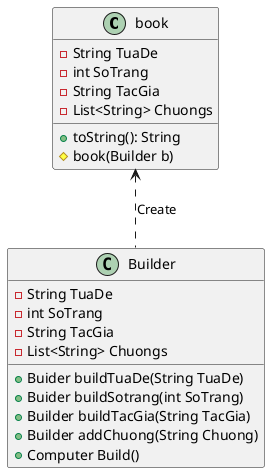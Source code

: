 @startuml
'https://plantuml.com/sequence-diagram

class book{
    - String TuaDe
    - int SoTrang
    - String TacGia
    - List<String> Chuongs
    + toString(): String
    # book(Builder b)
    'ímportant
}

class Builder{
    - String TuaDe
    - int SoTrang
    - String TacGia
    - List<String> Chuongs
    +Buider buildTuaDe(String TuaDe)
    +Buider buildSotrang(int SoTrang)
    +Builder buildTacGia(String TacGia)
    +Builder addChuong(String Chuong)
    +Computer Build()
}

book <.. Builder: Create
@enduml